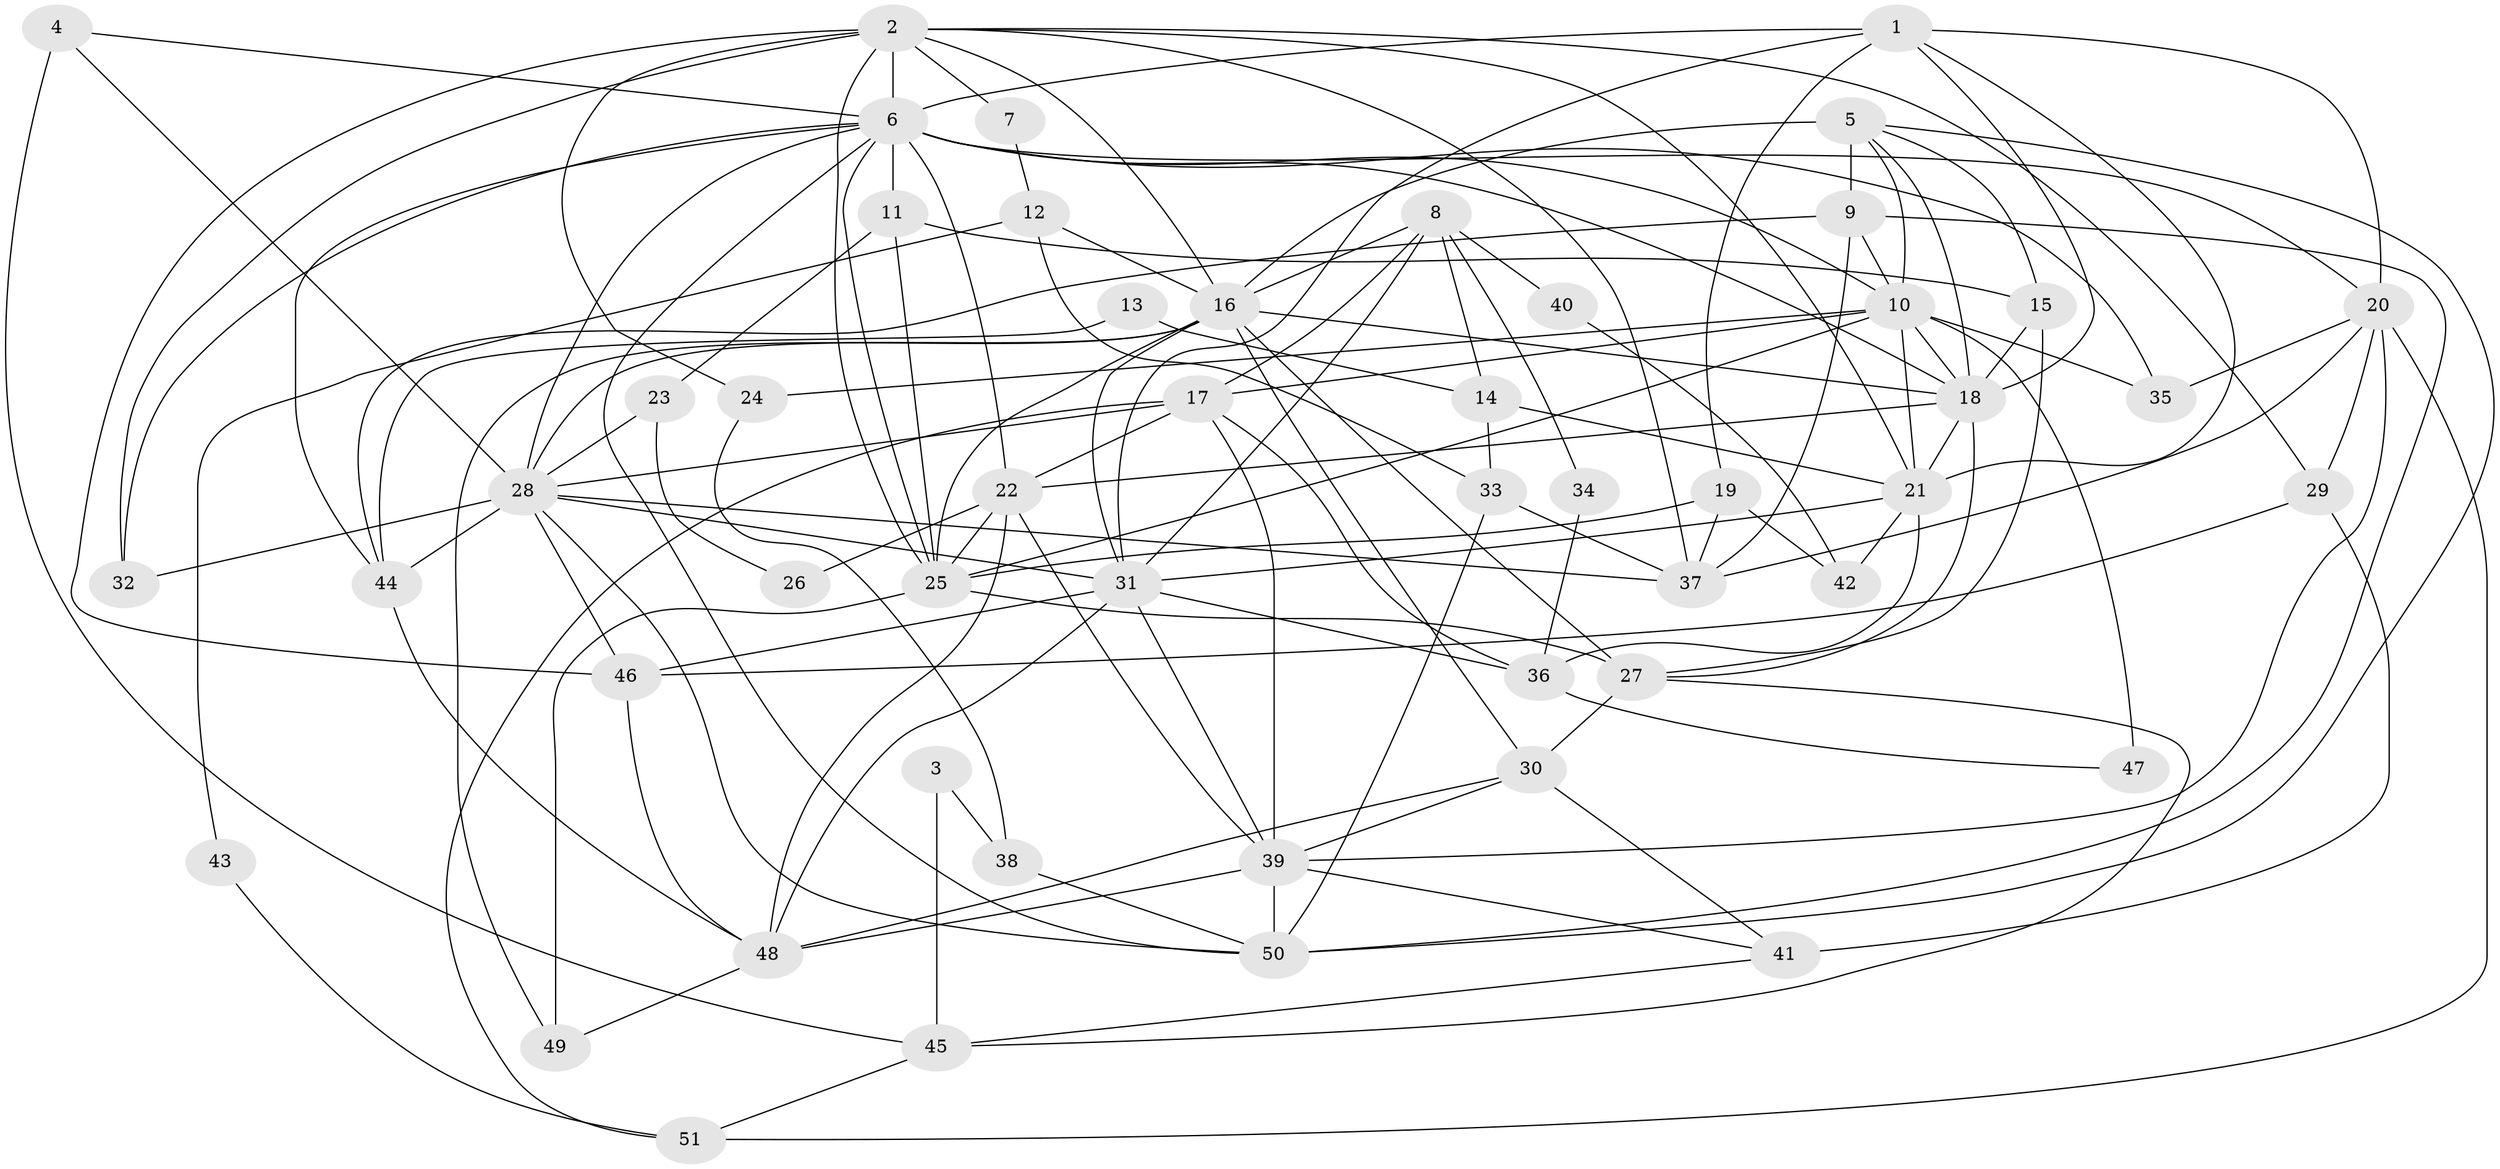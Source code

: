 // original degree distribution, {4: 0.28431372549019607, 3: 0.27450980392156865, 2: 0.09803921568627451, 5: 0.23529411764705882, 6: 0.08823529411764706, 7: 0.0196078431372549}
// Generated by graph-tools (version 1.1) at 2025/36/03/09/25 02:36:06]
// undirected, 51 vertices, 135 edges
graph export_dot {
graph [start="1"]
  node [color=gray90,style=filled];
  1;
  2;
  3;
  4;
  5;
  6;
  7;
  8;
  9;
  10;
  11;
  12;
  13;
  14;
  15;
  16;
  17;
  18;
  19;
  20;
  21;
  22;
  23;
  24;
  25;
  26;
  27;
  28;
  29;
  30;
  31;
  32;
  33;
  34;
  35;
  36;
  37;
  38;
  39;
  40;
  41;
  42;
  43;
  44;
  45;
  46;
  47;
  48;
  49;
  50;
  51;
  1 -- 6 [weight=1.0];
  1 -- 18 [weight=1.0];
  1 -- 19 [weight=1.0];
  1 -- 20 [weight=1.0];
  1 -- 21 [weight=1.0];
  1 -- 31 [weight=1.0];
  2 -- 6 [weight=1.0];
  2 -- 7 [weight=1.0];
  2 -- 16 [weight=1.0];
  2 -- 21 [weight=1.0];
  2 -- 24 [weight=1.0];
  2 -- 25 [weight=1.0];
  2 -- 29 [weight=1.0];
  2 -- 32 [weight=2.0];
  2 -- 37 [weight=1.0];
  2 -- 46 [weight=1.0];
  3 -- 38 [weight=1.0];
  3 -- 45 [weight=1.0];
  4 -- 6 [weight=1.0];
  4 -- 28 [weight=1.0];
  4 -- 45 [weight=1.0];
  5 -- 9 [weight=1.0];
  5 -- 10 [weight=1.0];
  5 -- 15 [weight=1.0];
  5 -- 16 [weight=4.0];
  5 -- 18 [weight=1.0];
  5 -- 50 [weight=1.0];
  6 -- 10 [weight=1.0];
  6 -- 11 [weight=2.0];
  6 -- 18 [weight=1.0];
  6 -- 20 [weight=1.0];
  6 -- 22 [weight=2.0];
  6 -- 25 [weight=1.0];
  6 -- 28 [weight=1.0];
  6 -- 32 [weight=1.0];
  6 -- 35 [weight=1.0];
  6 -- 44 [weight=1.0];
  6 -- 50 [weight=1.0];
  7 -- 12 [weight=1.0];
  8 -- 14 [weight=1.0];
  8 -- 16 [weight=1.0];
  8 -- 17 [weight=1.0];
  8 -- 31 [weight=1.0];
  8 -- 34 [weight=1.0];
  8 -- 40 [weight=1.0];
  9 -- 10 [weight=1.0];
  9 -- 37 [weight=1.0];
  9 -- 44 [weight=1.0];
  9 -- 50 [weight=1.0];
  10 -- 17 [weight=1.0];
  10 -- 18 [weight=2.0];
  10 -- 21 [weight=1.0];
  10 -- 24 [weight=1.0];
  10 -- 25 [weight=2.0];
  10 -- 35 [weight=1.0];
  10 -- 47 [weight=2.0];
  11 -- 15 [weight=1.0];
  11 -- 23 [weight=1.0];
  11 -- 25 [weight=1.0];
  12 -- 16 [weight=1.0];
  12 -- 33 [weight=1.0];
  12 -- 43 [weight=1.0];
  13 -- 14 [weight=1.0];
  13 -- 44 [weight=1.0];
  14 -- 21 [weight=1.0];
  14 -- 33 [weight=1.0];
  15 -- 18 [weight=1.0];
  15 -- 27 [weight=1.0];
  16 -- 18 [weight=1.0];
  16 -- 25 [weight=2.0];
  16 -- 27 [weight=1.0];
  16 -- 28 [weight=1.0];
  16 -- 30 [weight=1.0];
  16 -- 31 [weight=1.0];
  16 -- 49 [weight=1.0];
  17 -- 22 [weight=1.0];
  17 -- 28 [weight=1.0];
  17 -- 36 [weight=1.0];
  17 -- 39 [weight=1.0];
  17 -- 51 [weight=1.0];
  18 -- 21 [weight=2.0];
  18 -- 22 [weight=1.0];
  18 -- 27 [weight=1.0];
  19 -- 25 [weight=1.0];
  19 -- 37 [weight=1.0];
  19 -- 42 [weight=1.0];
  20 -- 29 [weight=1.0];
  20 -- 35 [weight=1.0];
  20 -- 37 [weight=1.0];
  20 -- 39 [weight=1.0];
  20 -- 51 [weight=1.0];
  21 -- 31 [weight=1.0];
  21 -- 36 [weight=1.0];
  21 -- 42 [weight=1.0];
  22 -- 25 [weight=1.0];
  22 -- 26 [weight=1.0];
  22 -- 39 [weight=1.0];
  22 -- 48 [weight=1.0];
  23 -- 26 [weight=1.0];
  23 -- 28 [weight=1.0];
  24 -- 38 [weight=1.0];
  25 -- 27 [weight=1.0];
  25 -- 49 [weight=1.0];
  27 -- 30 [weight=2.0];
  27 -- 45 [weight=1.0];
  28 -- 31 [weight=1.0];
  28 -- 32 [weight=1.0];
  28 -- 37 [weight=1.0];
  28 -- 44 [weight=1.0];
  28 -- 46 [weight=1.0];
  28 -- 50 [weight=1.0];
  29 -- 41 [weight=1.0];
  29 -- 46 [weight=1.0];
  30 -- 39 [weight=1.0];
  30 -- 41 [weight=1.0];
  30 -- 48 [weight=1.0];
  31 -- 36 [weight=1.0];
  31 -- 39 [weight=1.0];
  31 -- 46 [weight=2.0];
  31 -- 48 [weight=1.0];
  33 -- 37 [weight=1.0];
  33 -- 50 [weight=1.0];
  34 -- 36 [weight=1.0];
  36 -- 47 [weight=1.0];
  38 -- 50 [weight=1.0];
  39 -- 41 [weight=1.0];
  39 -- 48 [weight=1.0];
  39 -- 50 [weight=1.0];
  40 -- 42 [weight=1.0];
  41 -- 45 [weight=1.0];
  43 -- 51 [weight=1.0];
  44 -- 48 [weight=1.0];
  45 -- 51 [weight=1.0];
  46 -- 48 [weight=1.0];
  48 -- 49 [weight=1.0];
}
